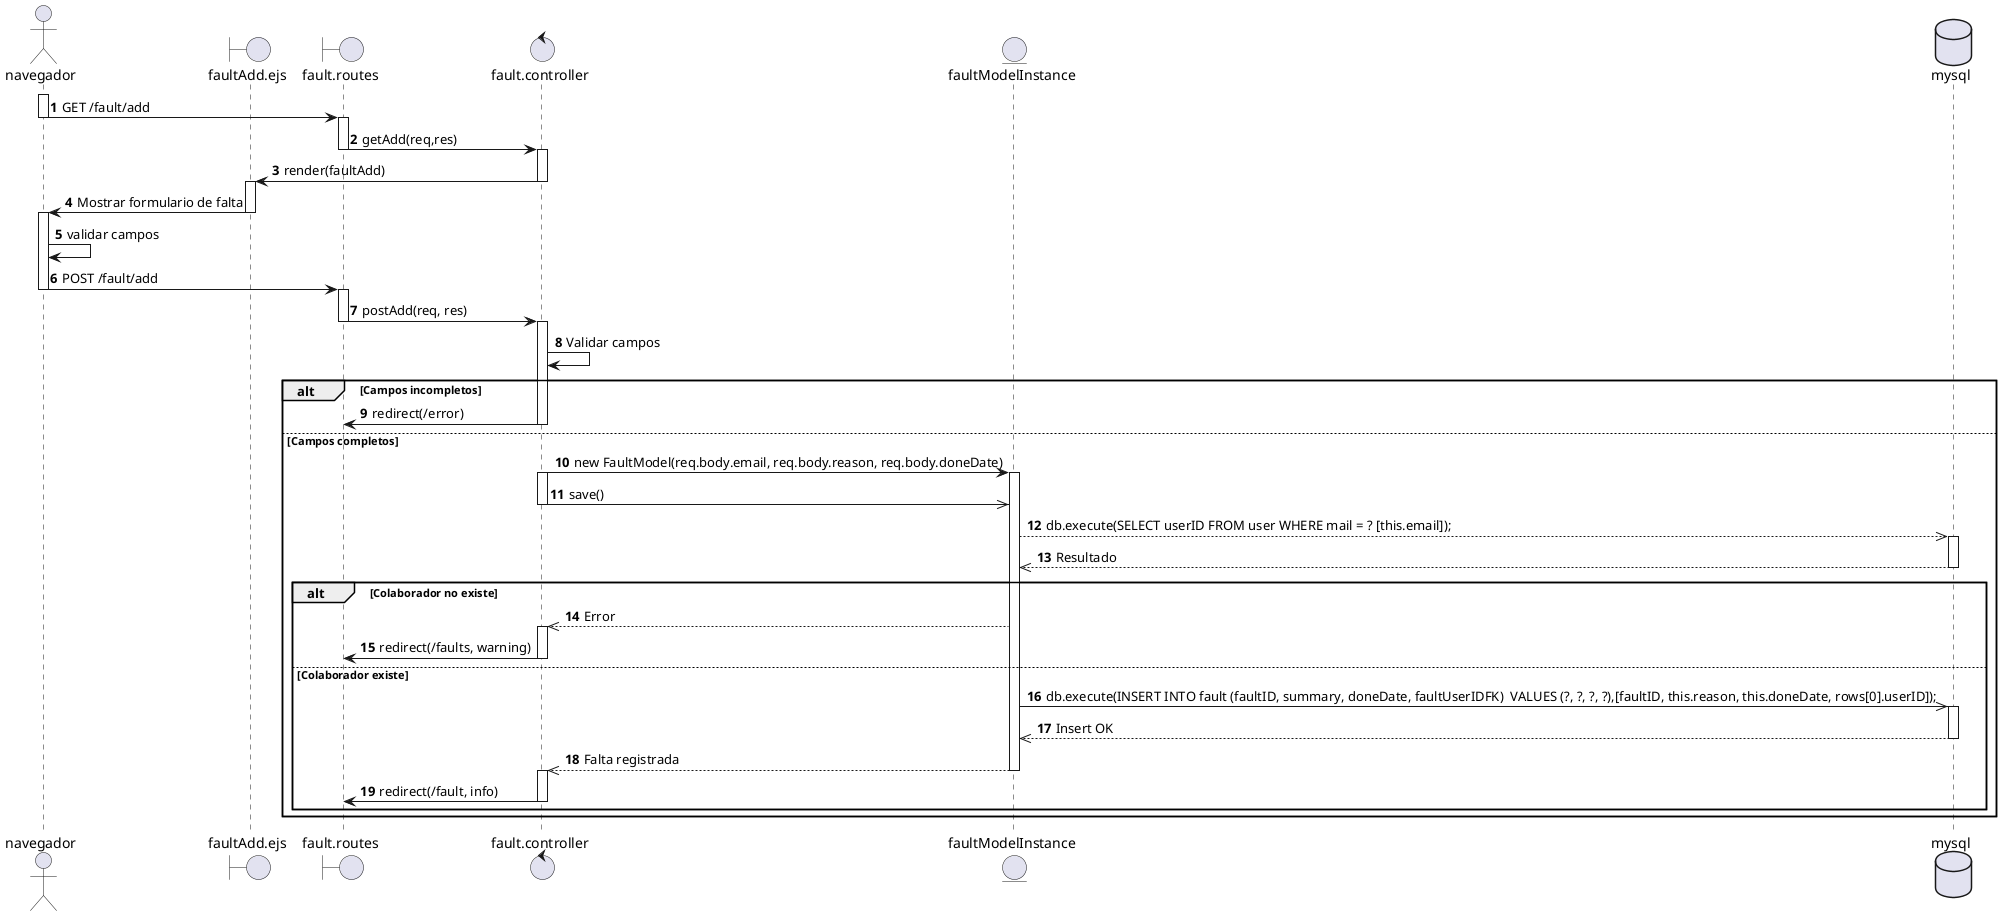 @startuml
actor navegador
boundary faultAdd.ejs
boundary fault.routes
control fault.controller
entity faultModelInstance
database mysql

autonumber
' Inicio del flujo
activate navegador
navegador -> fault.routes : GET /fault/add
deactivate navegador

activate fault.routes

fault.routes -> fault.controller : getAdd(req,res)
deactivate fault.routes
activate fault.controller
fault.controller -> faultAdd.ejs: render(faultAdd)
deactivate fault.controller
activate faultAdd.ejs
faultAdd.ejs -> navegador : Mostrar formulario de falta
deactivate faultAdd.ejs
activate navegador
deactivate fault.routes

navegador -> navegador: validar campos

' Envío de datos de la falta
navegador -> fault.routes : POST /fault/add
deactivate navegador
activate fault.routes

fault.routes -> fault.controller : postAdd(req, res)
deactivate fault.routes
activate fault.controller

' Validación de campos
fault.controller -> fault.controller : Validar campos

alt Campos incompletos
    fault.controller -> fault.routes : redirect(/error)
     deactivate fault.controller

    


else Campos completos
    ' Crear instancia del modelo

    fault.controller -> faultModelInstance : new FaultModel(req.body.email, req.body.reason, req.body.doneDate)
    activate fault.controller
    ' Verificar si el colaborador existe
    activate faultModelInstance
    fault.controller ->> faultModelInstance : save()
    deactivate fault.controller
    
    

    faultModelInstance -->> mysql : db.execute(SELECT userID FROM user WHERE mail = ? [this.email]);
    activate mysql
    mysql -->> faultModelInstance : Resultado
    
    deactivate mysql

    alt Colaborador no existe
        
        faultModelInstance -->> fault.controller : Error
        activate fault.controller
        fault.controller -> fault.routes : redirect(/faults, warning)
        deactivate fault.controller
        deactivate fault.controller
        deactivate fault.routes

    else Colaborador existe

        faultModelInstance ->> mysql : db.execute(INSERT INTO fault (faultID, summary, doneDate, faultUserIDFK)  VALUES (?, ?, ?, ?),[faultID, this.reason, this.doneDate, rows[0].userID]);
        activate mysql
        mysql -->> faultModelInstance : Insert OK
        deactivate mysql
        faultModelInstance -->> fault.controller : Falta registrada
         deactivate faultModelInstance
        activate fault.controller
      

        ' Notificación de éxito
        fault.controller -> fault.routes : redirect(/fault, info)
        deactivate fault.controller
        deactivate fault.controller
        deactivate fault.routes
    end
end
@enduml
